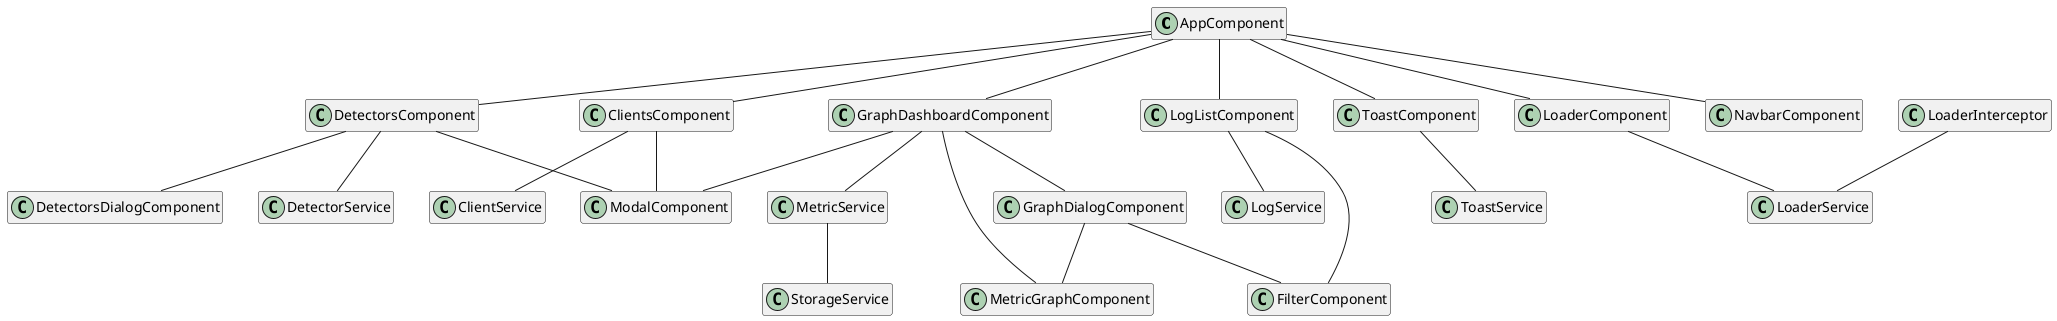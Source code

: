 @startuml
'https://plantuml.com/class-diagram

class AppComponent

AppComponent -- NavbarComponent

LoaderInterceptor -- LoaderService

AppComponent -- DetectorsComponent

AppComponent -- ClientsComponent

AppComponent -- GraphDashboardComponent

AppComponent -- LogListComponent

AppComponent -- ToastComponent

ToastComponent -- ToastService

AppComponent -- LoaderComponent

LoaderComponent -- LoaderService

LogListComponent -- FilterComponent

LogListComponent -- LogService

GraphDashboardComponent -- GraphDialogComponent

GraphDashboardComponent -- MetricGraphComponent

GraphDialogComponent -- MetricGraphComponent

GraphDashboardComponent -- MetricService

GraphDashboardComponent -- ModalComponent

GraphDialogComponent -- FilterComponent

MetricService -- StorageService

ClientsComponent -- ClientService

ClientsComponent -- ModalComponent

DetectorsComponent -- DetectorService

DetectorsComponent -- ModalComponent

DetectorsComponent -- DetectorsDialogComponent



hide members

@enduml
